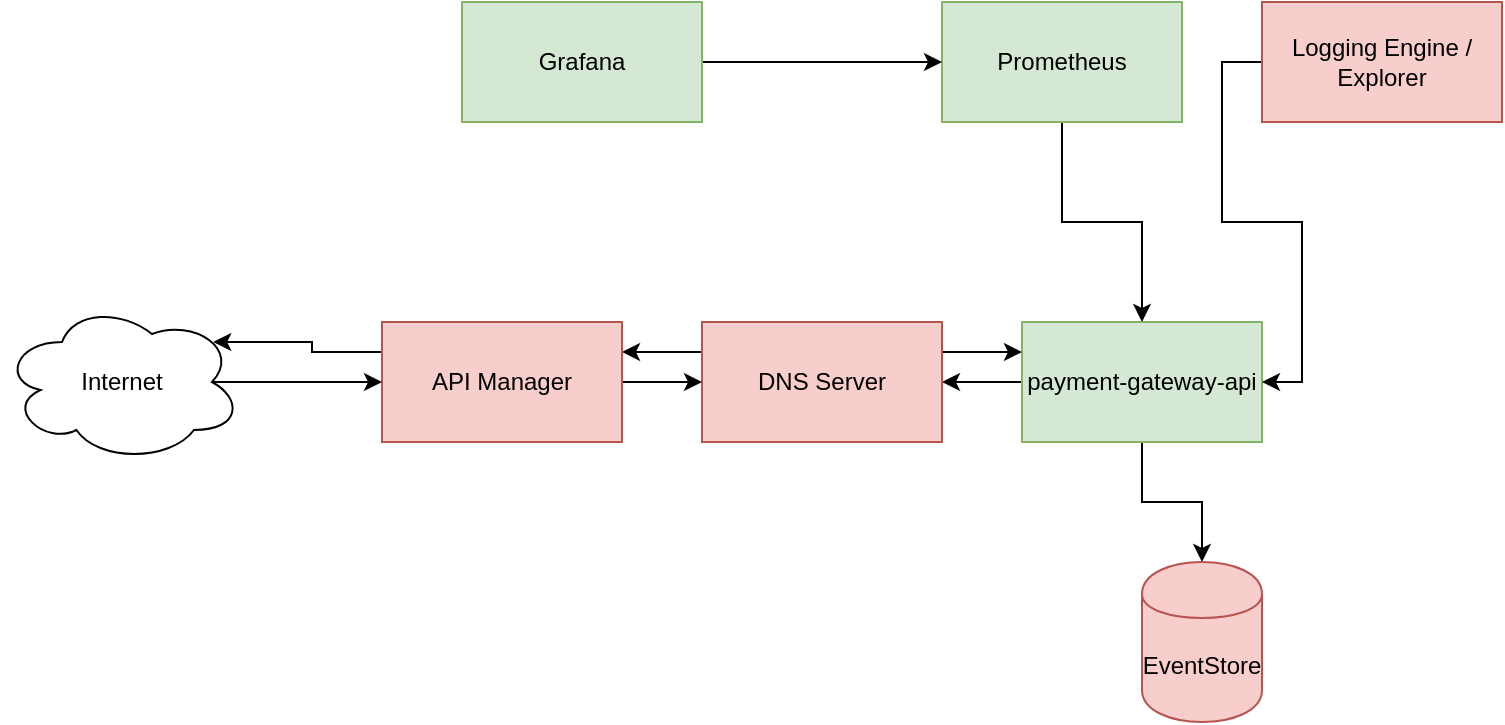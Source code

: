<mxfile version="10.9.5" type="device"><diagram id="k5y9WcYjJEG0lnA37vec" name="Page-1"><mxGraphModel dx="2539" dy="793" grid="1" gridSize="10" guides="1" tooltips="1" connect="1" arrows="1" fold="1" page="1" pageScale="1" pageWidth="827" pageHeight="1169" math="0" shadow="0"><root><mxCell id="0"/><mxCell id="1" parent="0"/><mxCell id="X6w8iGhAM5zEvXfAJkK1-4" style="edgeStyle=orthogonalEdgeStyle;rounded=0;orthogonalLoop=1;jettySize=auto;html=1;exitX=0.5;exitY=1;exitDx=0;exitDy=0;entryX=0.5;entryY=0;entryDx=0;entryDy=0;" edge="1" parent="1" source="X6w8iGhAM5zEvXfAJkK1-1" target="X6w8iGhAM5zEvXfAJkK1-2"><mxGeometry relative="1" as="geometry"/></mxCell><mxCell id="X6w8iGhAM5zEvXfAJkK1-14" style="edgeStyle=orthogonalEdgeStyle;rounded=0;orthogonalLoop=1;jettySize=auto;html=1;exitX=0;exitY=0.5;exitDx=0;exitDy=0;entryX=1;entryY=0.5;entryDx=0;entryDy=0;startArrow=none;startFill=0;" edge="1" parent="1" source="X6w8iGhAM5zEvXfAJkK1-1" target="X6w8iGhAM5zEvXfAJkK1-12"><mxGeometry relative="1" as="geometry"/></mxCell><mxCell id="X6w8iGhAM5zEvXfAJkK1-1" value="payment-gateway-api" style="rounded=0;whiteSpace=wrap;html=1;fillColor=#d5e8d4;strokeColor=#82b366;" vertex="1" parent="1"><mxGeometry x="440" y="320" width="120" height="60" as="geometry"/></mxCell><mxCell id="X6w8iGhAM5zEvXfAJkK1-2" value="EventStore" style="shape=cylinder;whiteSpace=wrap;html=1;boundedLbl=1;backgroundOutline=1;fillColor=#f8cecc;strokeColor=#b85450;" vertex="1" parent="1"><mxGeometry x="500" y="440" width="60" height="80" as="geometry"/></mxCell><mxCell id="X6w8iGhAM5zEvXfAJkK1-8" style="edgeStyle=orthogonalEdgeStyle;rounded=0;orthogonalLoop=1;jettySize=auto;html=1;exitX=0.5;exitY=1;exitDx=0;exitDy=0;startArrow=none;startFill=0;" edge="1" parent="1" source="X6w8iGhAM5zEvXfAJkK1-6" target="X6w8iGhAM5zEvXfAJkK1-1"><mxGeometry relative="1" as="geometry"/></mxCell><mxCell id="X6w8iGhAM5zEvXfAJkK1-6" value="Prometheus" style="rounded=0;whiteSpace=wrap;html=1;fillColor=#d5e8d4;strokeColor=#82b366;" vertex="1" parent="1"><mxGeometry x="400" y="160" width="120" height="60" as="geometry"/></mxCell><mxCell id="X6w8iGhAM5zEvXfAJkK1-9" style="edgeStyle=orthogonalEdgeStyle;rounded=0;orthogonalLoop=1;jettySize=auto;html=1;exitX=1;exitY=0.5;exitDx=0;exitDy=0;entryX=0;entryY=0.5;entryDx=0;entryDy=0;startArrow=none;startFill=0;" edge="1" parent="1" source="X6w8iGhAM5zEvXfAJkK1-7" target="X6w8iGhAM5zEvXfAJkK1-6"><mxGeometry relative="1" as="geometry"/></mxCell><mxCell id="X6w8iGhAM5zEvXfAJkK1-7" value="Grafana" style="rounded=0;whiteSpace=wrap;html=1;fillColor=#d5e8d4;strokeColor=#82b366;" vertex="1" parent="1"><mxGeometry x="160" y="160" width="120" height="60" as="geometry"/></mxCell><mxCell id="X6w8iGhAM5zEvXfAJkK1-11" style="edgeStyle=orthogonalEdgeStyle;rounded=0;orthogonalLoop=1;jettySize=auto;html=1;exitX=0;exitY=0.5;exitDx=0;exitDy=0;entryX=1;entryY=0.5;entryDx=0;entryDy=0;startArrow=none;startFill=0;" edge="1" parent="1" source="X6w8iGhAM5zEvXfAJkK1-10" target="X6w8iGhAM5zEvXfAJkK1-1"><mxGeometry relative="1" as="geometry"/></mxCell><mxCell id="X6w8iGhAM5zEvXfAJkK1-10" value="Logging Engine / Explorer" style="rounded=0;whiteSpace=wrap;html=1;fillColor=#f8cecc;strokeColor=#b85450;" vertex="1" parent="1"><mxGeometry x="560" y="160" width="120" height="60" as="geometry"/></mxCell><mxCell id="X6w8iGhAM5zEvXfAJkK1-25" style="edgeStyle=orthogonalEdgeStyle;rounded=0;orthogonalLoop=1;jettySize=auto;html=1;exitX=0;exitY=0.25;exitDx=0;exitDy=0;entryX=1;entryY=0.25;entryDx=0;entryDy=0;startArrow=none;startFill=0;" edge="1" parent="1" source="X6w8iGhAM5zEvXfAJkK1-12" target="X6w8iGhAM5zEvXfAJkK1-15"><mxGeometry relative="1" as="geometry"/></mxCell><mxCell id="X6w8iGhAM5zEvXfAJkK1-26" style="edgeStyle=orthogonalEdgeStyle;rounded=0;orthogonalLoop=1;jettySize=auto;html=1;exitX=1;exitY=0.25;exitDx=0;exitDy=0;entryX=0;entryY=0.25;entryDx=0;entryDy=0;startArrow=none;startFill=0;" edge="1" parent="1" source="X6w8iGhAM5zEvXfAJkK1-12" target="X6w8iGhAM5zEvXfAJkK1-1"><mxGeometry relative="1" as="geometry"/></mxCell><mxCell id="X6w8iGhAM5zEvXfAJkK1-12" value="DNS Server" style="rounded=0;whiteSpace=wrap;html=1;fillColor=#f8cecc;strokeColor=#b85450;" vertex="1" parent="1"><mxGeometry x="280" y="320" width="120" height="60" as="geometry"/></mxCell><mxCell id="X6w8iGhAM5zEvXfAJkK1-24" style="edgeStyle=orthogonalEdgeStyle;rounded=0;orthogonalLoop=1;jettySize=auto;html=1;exitX=1;exitY=0.5;exitDx=0;exitDy=0;entryX=0;entryY=0.5;entryDx=0;entryDy=0;startArrow=none;startFill=0;" edge="1" parent="1" source="X6w8iGhAM5zEvXfAJkK1-15" target="X6w8iGhAM5zEvXfAJkK1-12"><mxGeometry relative="1" as="geometry"/></mxCell><mxCell id="X6w8iGhAM5zEvXfAJkK1-29" style="edgeStyle=orthogonalEdgeStyle;rounded=0;orthogonalLoop=1;jettySize=auto;html=1;exitX=0;exitY=0.25;exitDx=0;exitDy=0;entryX=0.88;entryY=0.25;entryDx=0;entryDy=0;entryPerimeter=0;startArrow=none;startFill=0;" edge="1" parent="1" source="X6w8iGhAM5zEvXfAJkK1-15" target="X6w8iGhAM5zEvXfAJkK1-19"><mxGeometry relative="1" as="geometry"/></mxCell><mxCell id="X6w8iGhAM5zEvXfAJkK1-15" value="API Manager" style="rounded=0;whiteSpace=wrap;html=1;fillColor=#f8cecc;strokeColor=#b85450;" vertex="1" parent="1"><mxGeometry x="120" y="320" width="120" height="60" as="geometry"/></mxCell><mxCell id="X6w8iGhAM5zEvXfAJkK1-27" style="edgeStyle=orthogonalEdgeStyle;rounded=0;orthogonalLoop=1;jettySize=auto;html=1;exitX=0.875;exitY=0.5;exitDx=0;exitDy=0;exitPerimeter=0;startArrow=none;startFill=0;" edge="1" parent="1" source="X6w8iGhAM5zEvXfAJkK1-19" target="X6w8iGhAM5zEvXfAJkK1-15"><mxGeometry relative="1" as="geometry"/></mxCell><mxCell id="X6w8iGhAM5zEvXfAJkK1-19" value="Internet" style="ellipse;shape=cloud;whiteSpace=wrap;html=1;" vertex="1" parent="1"><mxGeometry x="-70" y="310" width="120" height="80" as="geometry"/></mxCell></root></mxGraphModel></diagram></mxfile>